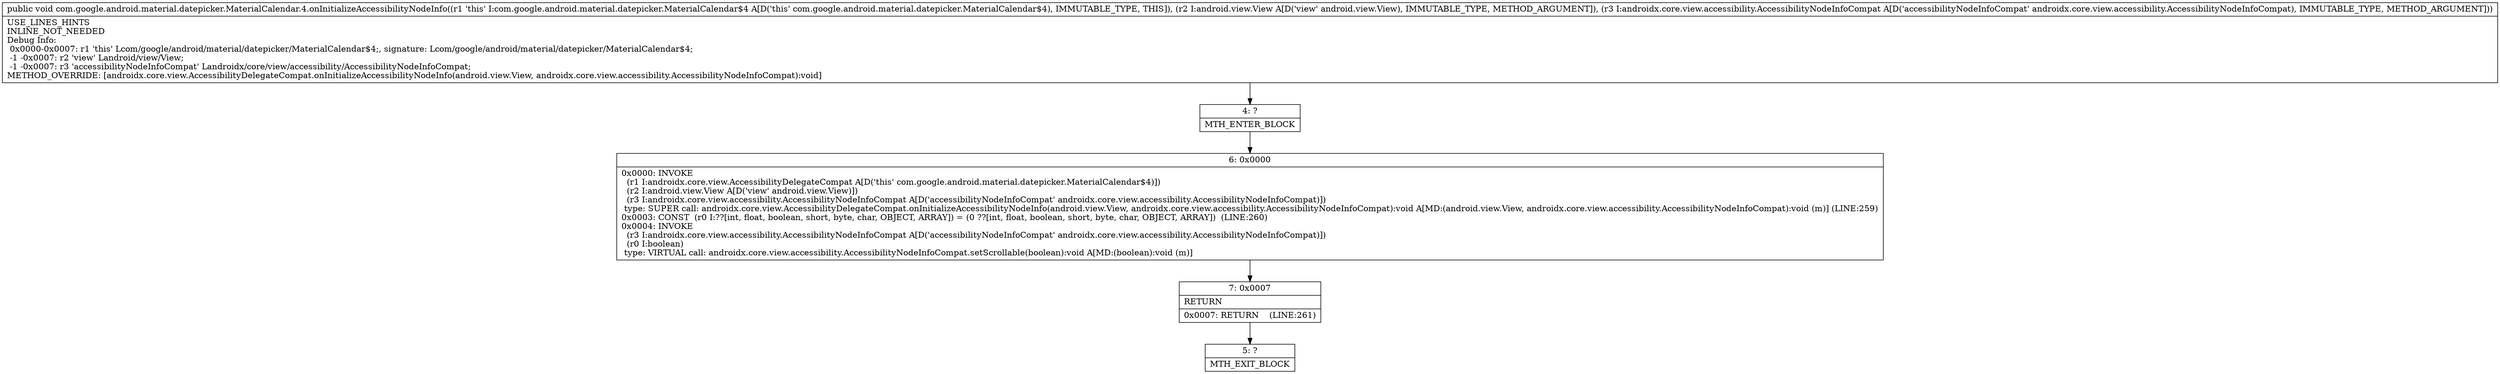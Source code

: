 digraph "CFG forcom.google.android.material.datepicker.MaterialCalendar.4.onInitializeAccessibilityNodeInfo(Landroid\/view\/View;Landroidx\/core\/view\/accessibility\/AccessibilityNodeInfoCompat;)V" {
Node_4 [shape=record,label="{4\:\ ?|MTH_ENTER_BLOCK\l}"];
Node_6 [shape=record,label="{6\:\ 0x0000|0x0000: INVOKE  \l  (r1 I:androidx.core.view.AccessibilityDelegateCompat A[D('this' com.google.android.material.datepicker.MaterialCalendar$4)])\l  (r2 I:android.view.View A[D('view' android.view.View)])\l  (r3 I:androidx.core.view.accessibility.AccessibilityNodeInfoCompat A[D('accessibilityNodeInfoCompat' androidx.core.view.accessibility.AccessibilityNodeInfoCompat)])\l type: SUPER call: androidx.core.view.AccessibilityDelegateCompat.onInitializeAccessibilityNodeInfo(android.view.View, androidx.core.view.accessibility.AccessibilityNodeInfoCompat):void A[MD:(android.view.View, androidx.core.view.accessibility.AccessibilityNodeInfoCompat):void (m)] (LINE:259)\l0x0003: CONST  (r0 I:??[int, float, boolean, short, byte, char, OBJECT, ARRAY]) = (0 ??[int, float, boolean, short, byte, char, OBJECT, ARRAY])  (LINE:260)\l0x0004: INVOKE  \l  (r3 I:androidx.core.view.accessibility.AccessibilityNodeInfoCompat A[D('accessibilityNodeInfoCompat' androidx.core.view.accessibility.AccessibilityNodeInfoCompat)])\l  (r0 I:boolean)\l type: VIRTUAL call: androidx.core.view.accessibility.AccessibilityNodeInfoCompat.setScrollable(boolean):void A[MD:(boolean):void (m)]\l}"];
Node_7 [shape=record,label="{7\:\ 0x0007|RETURN\l|0x0007: RETURN    (LINE:261)\l}"];
Node_5 [shape=record,label="{5\:\ ?|MTH_EXIT_BLOCK\l}"];
MethodNode[shape=record,label="{public void com.google.android.material.datepicker.MaterialCalendar.4.onInitializeAccessibilityNodeInfo((r1 'this' I:com.google.android.material.datepicker.MaterialCalendar$4 A[D('this' com.google.android.material.datepicker.MaterialCalendar$4), IMMUTABLE_TYPE, THIS]), (r2 I:android.view.View A[D('view' android.view.View), IMMUTABLE_TYPE, METHOD_ARGUMENT]), (r3 I:androidx.core.view.accessibility.AccessibilityNodeInfoCompat A[D('accessibilityNodeInfoCompat' androidx.core.view.accessibility.AccessibilityNodeInfoCompat), IMMUTABLE_TYPE, METHOD_ARGUMENT]))  | USE_LINES_HINTS\lINLINE_NOT_NEEDED\lDebug Info:\l  0x0000\-0x0007: r1 'this' Lcom\/google\/android\/material\/datepicker\/MaterialCalendar$4;, signature: Lcom\/google\/android\/material\/datepicker\/MaterialCalendar$4;\l  \-1 \-0x0007: r2 'view' Landroid\/view\/View;\l  \-1 \-0x0007: r3 'accessibilityNodeInfoCompat' Landroidx\/core\/view\/accessibility\/AccessibilityNodeInfoCompat;\lMETHOD_OVERRIDE: [androidx.core.view.AccessibilityDelegateCompat.onInitializeAccessibilityNodeInfo(android.view.View, androidx.core.view.accessibility.AccessibilityNodeInfoCompat):void]\l}"];
MethodNode -> Node_4;Node_4 -> Node_6;
Node_6 -> Node_7;
Node_7 -> Node_5;
}


